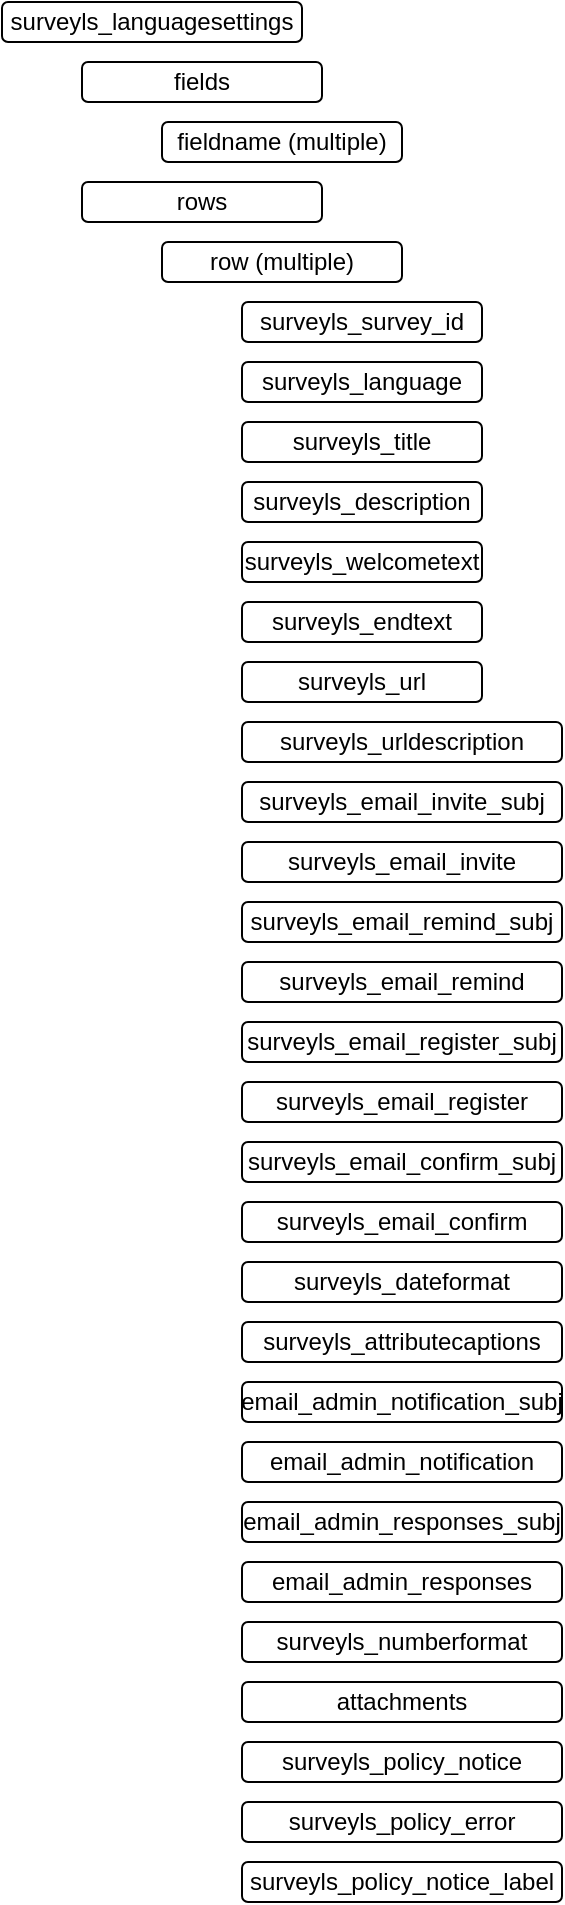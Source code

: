 <mxfile version="14.6.13" type="device"><diagram id="_SOtrs3jB4mIAGuqeZJb" name="Page-1"><mxGraphModel dx="437" dy="810" grid="1" gridSize="10" guides="1" tooltips="1" connect="1" arrows="1" fold="1" page="1" pageScale="1" pageWidth="850" pageHeight="1100" math="0" shadow="0"><root><mxCell id="0"/><mxCell id="1" parent="0"/><mxCell id="LnuASpuwAVZ1BWVM5EhY-4" value="surveyls_languagesettings" style="rounded=1;whiteSpace=wrap;html=1;" parent="1" vertex="1"><mxGeometry x="120" y="40" width="150" height="20" as="geometry"/></mxCell><mxCell id="LnuASpuwAVZ1BWVM5EhY-5" value="fields" style="rounded=1;whiteSpace=wrap;html=1;" parent="1" vertex="1"><mxGeometry x="160" y="70" width="120" height="20" as="geometry"/></mxCell><mxCell id="LnuASpuwAVZ1BWVM5EhY-6" value="fieldname (multiple)" style="rounded=1;whiteSpace=wrap;html=1;" parent="1" vertex="1"><mxGeometry x="200" y="100" width="120" height="20" as="geometry"/></mxCell><mxCell id="LnuASpuwAVZ1BWVM5EhY-7" value="rows" style="rounded=1;whiteSpace=wrap;html=1;" parent="1" vertex="1"><mxGeometry x="160" y="130" width="120" height="20" as="geometry"/></mxCell><mxCell id="LnuASpuwAVZ1BWVM5EhY-8" value="row (multiple)" style="rounded=1;whiteSpace=wrap;html=1;" parent="1" vertex="1"><mxGeometry x="200" y="160" width="120" height="20" as="geometry"/></mxCell><mxCell id="LnuASpuwAVZ1BWVM5EhY-9" value="surveyls_survey_id" style="rounded=1;whiteSpace=wrap;html=1;" parent="1" vertex="1"><mxGeometry x="240" y="190" width="120" height="20" as="geometry"/></mxCell><mxCell id="LnuASpuwAVZ1BWVM5EhY-10" value="surveyls_language" style="rounded=1;whiteSpace=wrap;html=1;" parent="1" vertex="1"><mxGeometry x="240" y="220" width="120" height="20" as="geometry"/></mxCell><mxCell id="LnuASpuwAVZ1BWVM5EhY-11" value="surveyls_title" style="rounded=1;whiteSpace=wrap;html=1;" parent="1" vertex="1"><mxGeometry x="240" y="250" width="120" height="20" as="geometry"/></mxCell><mxCell id="LnuASpuwAVZ1BWVM5EhY-12" value="surveyls_description" style="rounded=1;whiteSpace=wrap;html=1;" parent="1" vertex="1"><mxGeometry x="240" y="280" width="120" height="20" as="geometry"/></mxCell><mxCell id="LnuASpuwAVZ1BWVM5EhY-13" value="surveyls_endtext" style="rounded=1;whiteSpace=wrap;html=1;" parent="1" vertex="1"><mxGeometry x="240" y="340" width="120" height="20" as="geometry"/></mxCell><mxCell id="LnuASpuwAVZ1BWVM5EhY-14" value="surveyls_attributecaptions" style="rounded=1;whiteSpace=wrap;html=1;" parent="1" vertex="1"><mxGeometry x="240" y="700" width="160" height="20" as="geometry"/></mxCell><mxCell id="LnuASpuwAVZ1BWVM5EhY-15" value="surveyls_dateformat" style="rounded=1;whiteSpace=wrap;html=1;" parent="1" vertex="1"><mxGeometry x="240" y="670" width="160" height="20" as="geometry"/></mxCell><mxCell id="LnuASpuwAVZ1BWVM5EhY-16" value="surveyls_email_confirm" style="rounded=1;whiteSpace=wrap;html=1;" parent="1" vertex="1"><mxGeometry x="240" y="640" width="160" height="20" as="geometry"/></mxCell><mxCell id="LnuASpuwAVZ1BWVM5EhY-17" value="surveyls_email_confirm_subj" style="rounded=1;whiteSpace=wrap;html=1;" parent="1" vertex="1"><mxGeometry x="240" y="610" width="160" height="20" as="geometry"/></mxCell><mxCell id="LnuASpuwAVZ1BWVM5EhY-18" value="surveyls_email_register" style="rounded=1;whiteSpace=wrap;html=1;" parent="1" vertex="1"><mxGeometry x="240" y="580" width="160" height="20" as="geometry"/></mxCell><mxCell id="LnuASpuwAVZ1BWVM5EhY-19" value="surveyls_email_register_subj" style="rounded=1;whiteSpace=wrap;html=1;" parent="1" vertex="1"><mxGeometry x="240" y="550" width="160" height="20" as="geometry"/></mxCell><mxCell id="LnuASpuwAVZ1BWVM5EhY-20" value="surveyls_email_remind" style="rounded=1;whiteSpace=wrap;html=1;" parent="1" vertex="1"><mxGeometry x="240" y="520" width="160" height="20" as="geometry"/></mxCell><mxCell id="LnuASpuwAVZ1BWVM5EhY-21" value="surveyls_email_remind_subj" style="rounded=1;whiteSpace=wrap;html=1;" parent="1" vertex="1"><mxGeometry x="240" y="490" width="160" height="20" as="geometry"/></mxCell><mxCell id="LnuASpuwAVZ1BWVM5EhY-22" value="surveyls_email_invite" style="rounded=1;whiteSpace=wrap;html=1;" parent="1" vertex="1"><mxGeometry x="240" y="460" width="160" height="20" as="geometry"/></mxCell><mxCell id="LnuASpuwAVZ1BWVM5EhY-23" value="surveyls_email_invite_subj" style="rounded=1;whiteSpace=wrap;html=1;" parent="1" vertex="1"><mxGeometry x="240" y="430" width="160" height="20" as="geometry"/></mxCell><mxCell id="LnuASpuwAVZ1BWVM5EhY-24" value="surveyls_urldescription" style="rounded=1;whiteSpace=wrap;html=1;" parent="1" vertex="1"><mxGeometry x="240" y="400" width="160" height="20" as="geometry"/></mxCell><mxCell id="LnuASpuwAVZ1BWVM5EhY-25" value="surveyls_url" style="rounded=1;whiteSpace=wrap;html=1;" parent="1" vertex="1"><mxGeometry x="240" y="370" width="120" height="20" as="geometry"/></mxCell><mxCell id="LnuASpuwAVZ1BWVM5EhY-26" value="surveyls_welcometext" style="rounded=1;whiteSpace=wrap;html=1;" parent="1" vertex="1"><mxGeometry x="240" y="310" width="120" height="20" as="geometry"/></mxCell><mxCell id="LnuASpuwAVZ1BWVM5EhY-29" value="email_admin_notification_subj" style="rounded=1;whiteSpace=wrap;html=1;" parent="1" vertex="1"><mxGeometry x="240" y="730" width="160" height="20" as="geometry"/></mxCell><mxCell id="LnuASpuwAVZ1BWVM5EhY-30" value="email_admin_notification" style="rounded=1;whiteSpace=wrap;html=1;" parent="1" vertex="1"><mxGeometry x="240" y="760" width="160" height="20" as="geometry"/></mxCell><mxCell id="LnuASpuwAVZ1BWVM5EhY-31" value="email_admin_responses_subj" style="rounded=1;whiteSpace=wrap;html=1;" parent="1" vertex="1"><mxGeometry x="240" y="790" width="160" height="20" as="geometry"/></mxCell><mxCell id="LnuASpuwAVZ1BWVM5EhY-32" value="email_admin_responses" style="rounded=1;whiteSpace=wrap;html=1;" parent="1" vertex="1"><mxGeometry x="240" y="820" width="160" height="20" as="geometry"/></mxCell><mxCell id="LnuASpuwAVZ1BWVM5EhY-33" value="surveyls_numberformat" style="rounded=1;whiteSpace=wrap;html=1;" parent="1" vertex="1"><mxGeometry x="240" y="850" width="160" height="20" as="geometry"/></mxCell><mxCell id="LnuASpuwAVZ1BWVM5EhY-34" value="attachments" style="rounded=1;whiteSpace=wrap;html=1;" parent="1" vertex="1"><mxGeometry x="240" y="880" width="160" height="20" as="geometry"/></mxCell><mxCell id="LnuASpuwAVZ1BWVM5EhY-35" value="surveyls_policy_notice" style="rounded=1;whiteSpace=wrap;html=1;" parent="1" vertex="1"><mxGeometry x="240" y="910" width="160" height="20" as="geometry"/></mxCell><mxCell id="LnuASpuwAVZ1BWVM5EhY-36" value="surveyls_policy_error" style="rounded=1;whiteSpace=wrap;html=1;" parent="1" vertex="1"><mxGeometry x="240" y="940" width="160" height="20" as="geometry"/></mxCell><mxCell id="LnuASpuwAVZ1BWVM5EhY-37" value="surveyls_policy_notice_label" style="rounded=1;whiteSpace=wrap;html=1;" parent="1" vertex="1"><mxGeometry x="240" y="970" width="160" height="20" as="geometry"/></mxCell></root></mxGraphModel></diagram></mxfile>